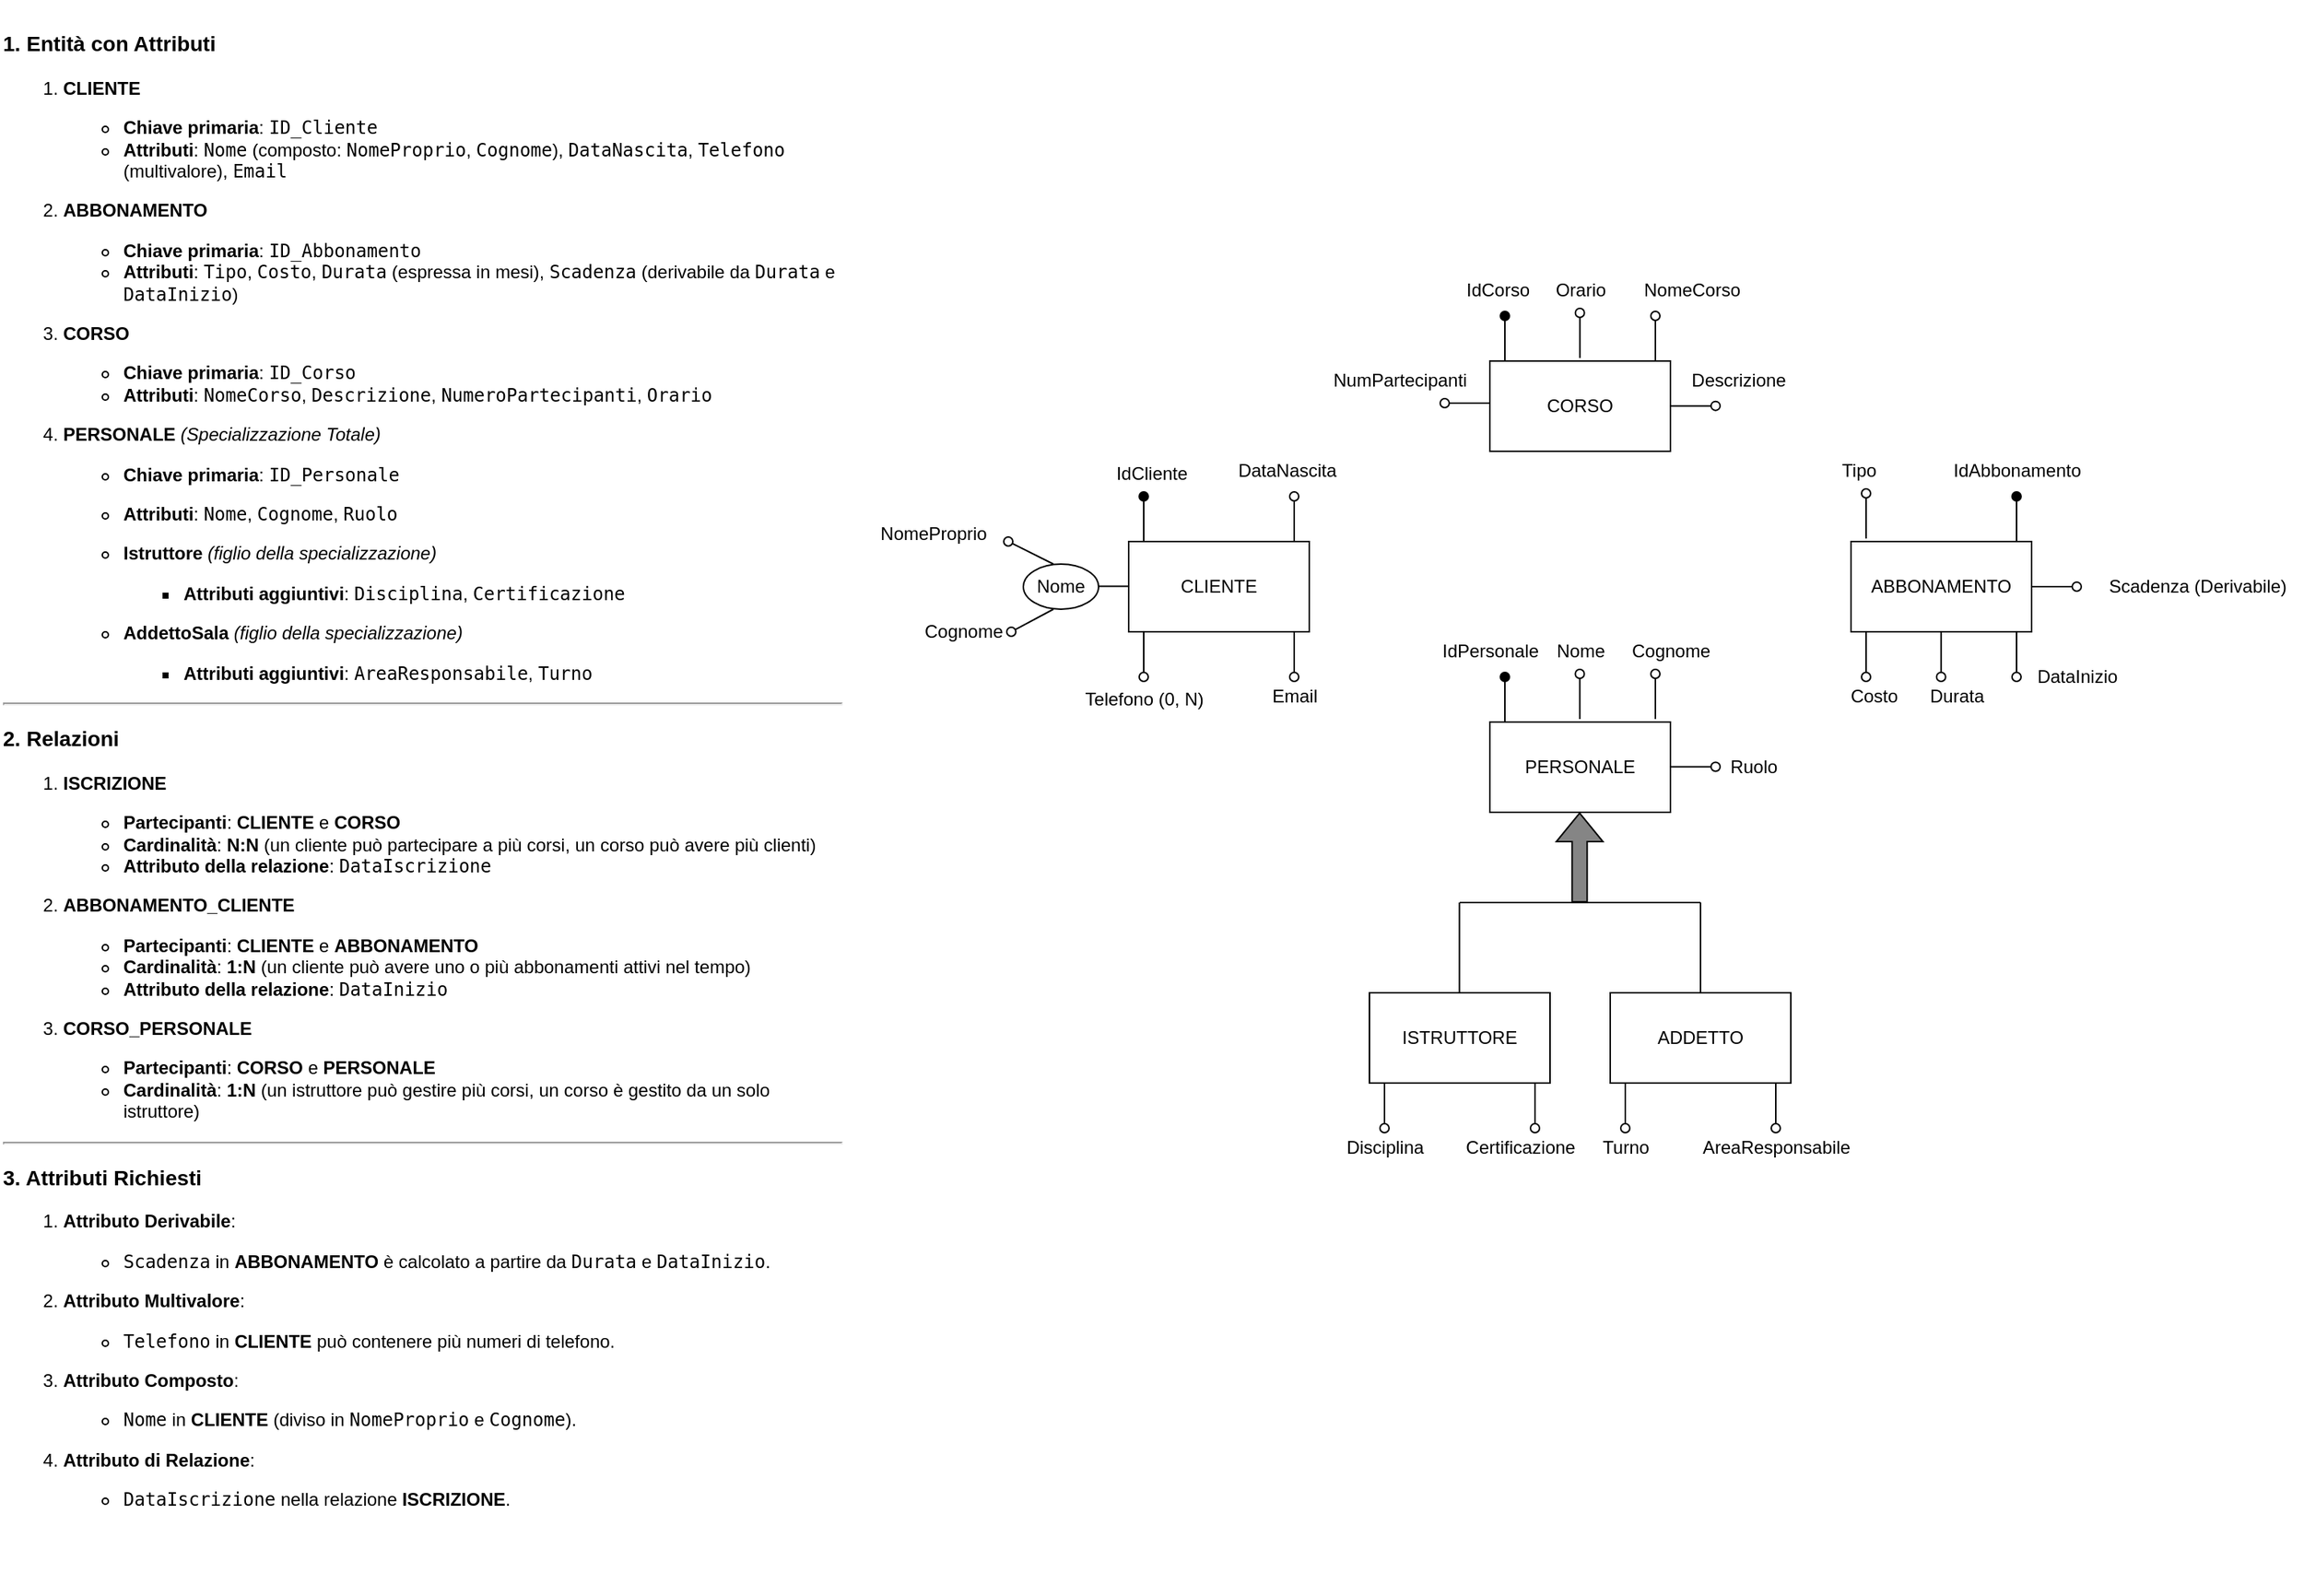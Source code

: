 <mxfile version="25.0.3">
  <diagram name="Pagina-1" id="2qj2GZJpzb1wbTNh-gF_">
    <mxGraphModel dx="1508" dy="424" grid="1" gridSize="10" guides="1" tooltips="1" connect="1" arrows="1" fold="1" page="1" pageScale="1" pageWidth="827" pageHeight="1169" math="0" shadow="0">
      <root>
        <mxCell id="0" />
        <mxCell id="1" parent="0" />
        <mxCell id="TS1fgI1TGYpvE9dovKNg-1" value="CLIENTE" style="rounded=0;whiteSpace=wrap;html=1;" parent="1" vertex="1">
          <mxGeometry x="40" y="380" width="120" height="60" as="geometry" />
        </mxCell>
        <mxCell id="TS1fgI1TGYpvE9dovKNg-2" value="&lt;div&gt;ABBONAMENTO&lt;/div&gt;" style="rounded=0;whiteSpace=wrap;html=1;" parent="1" vertex="1">
          <mxGeometry x="520" y="380" width="120" height="60" as="geometry" />
        </mxCell>
        <mxCell id="TS1fgI1TGYpvE9dovKNg-3" value="&lt;div&gt;CORSO&lt;/div&gt;" style="rounded=0;whiteSpace=wrap;html=1;" parent="1" vertex="1">
          <mxGeometry x="280" y="260" width="120" height="60" as="geometry" />
        </mxCell>
        <mxCell id="TS1fgI1TGYpvE9dovKNg-4" value="PERSONALE" style="rounded=0;whiteSpace=wrap;html=1;" parent="1" vertex="1">
          <mxGeometry x="280" y="500" width="120" height="60" as="geometry" />
        </mxCell>
        <mxCell id="fKOpoRJPvV8tH2656EXo-1" value="" style="shape=flexArrow;endArrow=classic;html=1;rounded=0;fillColor=#858585;fillStyle=auto;strokeColor=default;gradientColor=none;" parent="1" edge="1">
          <mxGeometry width="50" height="50" relative="1" as="geometry">
            <mxPoint x="339.67" y="620" as="sourcePoint" />
            <mxPoint x="339.67" y="560" as="targetPoint" />
          </mxGeometry>
        </mxCell>
        <mxCell id="fKOpoRJPvV8tH2656EXo-3" value="" style="endArrow=none;html=1;rounded=0;" parent="1" edge="1">
          <mxGeometry width="50" height="50" relative="1" as="geometry">
            <mxPoint x="260" y="620" as="sourcePoint" />
            <mxPoint x="340" y="620" as="targetPoint" />
          </mxGeometry>
        </mxCell>
        <mxCell id="fKOpoRJPvV8tH2656EXo-4" value="" style="endArrow=none;html=1;rounded=0;" parent="1" edge="1">
          <mxGeometry width="50" height="50" relative="1" as="geometry">
            <mxPoint x="340" y="620" as="sourcePoint" />
            <mxPoint x="420" y="620" as="targetPoint" />
          </mxGeometry>
        </mxCell>
        <mxCell id="fKOpoRJPvV8tH2656EXo-7" value="" style="endArrow=oval;html=1;rounded=1;curved=0;strokeColor=default;strokeWidth=1;jumpStyle=none;endFill=1;" parent="1" edge="1">
          <mxGeometry width="50" height="50" relative="1" as="geometry">
            <mxPoint x="50" y="380" as="sourcePoint" />
            <mxPoint x="50" y="350" as="targetPoint" />
          </mxGeometry>
        </mxCell>
        <mxCell id="fKOpoRJPvV8tH2656EXo-11" value="&lt;div&gt;IdCliente&lt;/div&gt;" style="text;html=1;align=center;verticalAlign=middle;resizable=0;points=[];autosize=1;strokeColor=none;fillColor=none;" parent="1" vertex="1">
          <mxGeometry x="20" y="320" width="70" height="30" as="geometry" />
        </mxCell>
        <mxCell id="fKOpoRJPvV8tH2656EXo-16" value="" style="endArrow=oval;html=1;rounded=1;curved=0;strokeColor=default;strokeWidth=1;jumpStyle=none;endFill=0;" parent="1" edge="1">
          <mxGeometry width="50" height="50" relative="1" as="geometry">
            <mxPoint x="40" y="409.81" as="sourcePoint" />
            <mxPoint x="10" y="409.81" as="targetPoint" />
          </mxGeometry>
        </mxCell>
        <mxCell id="fKOpoRJPvV8tH2656EXo-17" value="Nome" style="ellipse;whiteSpace=wrap;html=1;" parent="1" vertex="1">
          <mxGeometry x="-30" y="395" width="50" height="30" as="geometry" />
        </mxCell>
        <mxCell id="fKOpoRJPvV8tH2656EXo-18" value="" style="endArrow=oval;html=1;rounded=1;curved=0;strokeColor=default;strokeWidth=1;jumpStyle=none;endFill=0;" parent="1" edge="1">
          <mxGeometry width="50" height="50" relative="1" as="geometry">
            <mxPoint x="-10" y="395" as="sourcePoint" />
            <mxPoint x="-40" y="380" as="targetPoint" />
          </mxGeometry>
        </mxCell>
        <mxCell id="fKOpoRJPvV8tH2656EXo-19" value="NomeProprio" style="text;html=1;align=center;verticalAlign=middle;resizable=0;points=[];autosize=1;strokeColor=none;fillColor=none;" parent="1" vertex="1">
          <mxGeometry x="-140" y="360" width="100" height="30" as="geometry" />
        </mxCell>
        <mxCell id="fKOpoRJPvV8tH2656EXo-20" value="" style="endArrow=oval;html=1;rounded=1;curved=0;strokeColor=default;strokeWidth=1;jumpStyle=none;endFill=0;" parent="1" edge="1">
          <mxGeometry width="50" height="50" relative="1" as="geometry">
            <mxPoint x="-10" y="425" as="sourcePoint" />
            <mxPoint x="-38" y="440" as="targetPoint" />
          </mxGeometry>
        </mxCell>
        <mxCell id="fKOpoRJPvV8tH2656EXo-21" value="Cognome" style="text;html=1;align=center;verticalAlign=middle;resizable=0;points=[];autosize=1;strokeColor=none;fillColor=none;" parent="1" vertex="1">
          <mxGeometry x="-110" y="425" width="80" height="30" as="geometry" />
        </mxCell>
        <mxCell id="63A-T530-Y_BiI_bm_w9-2" value="&lt;h3&gt;&lt;strong&gt;1. Entità con Attributi&lt;/strong&gt;&lt;/h3&gt;&lt;ol&gt;&lt;li&gt;&lt;p&gt;&lt;strong&gt;CLIENTE&lt;/strong&gt;&lt;/p&gt;&lt;ul&gt;&lt;li&gt;&lt;strong&gt;Chiave primaria&lt;/strong&gt;: &lt;code&gt;ID_Cliente&lt;/code&gt;&lt;/li&gt;&lt;li&gt;&lt;strong&gt;Attributi&lt;/strong&gt;: &lt;code&gt;Nome&lt;/code&gt; (composto: &lt;code&gt;NomeProprio&lt;/code&gt;, &lt;code&gt;Cognome&lt;/code&gt;), &lt;code&gt;DataNascita&lt;/code&gt;, &lt;code&gt;Telefono&lt;/code&gt; (multivalore), &lt;code&gt;Email&lt;/code&gt;&lt;/li&gt;&lt;/ul&gt;&lt;/li&gt;&lt;li&gt;&lt;p&gt;&lt;strong&gt;ABBONAMENTO&lt;/strong&gt;&lt;/p&gt;&lt;ul&gt;&lt;li&gt;&lt;strong&gt;Chiave primaria&lt;/strong&gt;: &lt;code&gt;ID_Abbonamento&lt;/code&gt;&lt;/li&gt;&lt;li&gt;&lt;strong&gt;Attributi&lt;/strong&gt;: &lt;code&gt;Tipo&lt;/code&gt;, &lt;code&gt;Costo&lt;/code&gt;, &lt;code&gt;Durata&lt;/code&gt; (espressa in mesi), &lt;code&gt;Scadenza&lt;/code&gt; (derivabile da &lt;code&gt;Durata&lt;/code&gt; e &lt;code&gt;DataInizio&lt;/code&gt;)&lt;/li&gt;&lt;/ul&gt;&lt;/li&gt;&lt;li&gt;&lt;p&gt;&lt;strong&gt;CORSO&lt;/strong&gt;&lt;/p&gt;&lt;ul&gt;&lt;li&gt;&lt;strong&gt;Chiave primaria&lt;/strong&gt;: &lt;code&gt;ID_Corso&lt;/code&gt;&lt;/li&gt;&lt;li&gt;&lt;strong&gt;Attributi&lt;/strong&gt;: &lt;code&gt;NomeCorso&lt;/code&gt;, &lt;code&gt;Descrizione&lt;/code&gt;, &lt;code&gt;NumeroPartecipanti&lt;/code&gt;, &lt;code&gt;Orario&lt;/code&gt;&lt;/li&gt;&lt;/ul&gt;&lt;/li&gt;&lt;li&gt;&lt;p&gt;&lt;strong&gt;PERSONALE&lt;/strong&gt; &lt;em&gt;(Specializzazione Totale)&lt;/em&gt;&lt;/p&gt;&lt;ul&gt;&lt;li&gt;&lt;p&gt;&lt;strong&gt;Chiave primaria&lt;/strong&gt;: &lt;code&gt;ID_Personale&lt;/code&gt;&lt;/p&gt;&lt;/li&gt;&lt;li&gt;&lt;p&gt;&lt;strong&gt;Attributi&lt;/strong&gt;: &lt;code&gt;Nome&lt;/code&gt;, &lt;code&gt;Cognome&lt;/code&gt;, &lt;code&gt;Ruolo&lt;/code&gt;&lt;/p&gt;&lt;/li&gt;&lt;li&gt;&lt;p&gt;&lt;strong&gt;Istruttore&lt;/strong&gt; &lt;em&gt;(figlio della specializzazione)&lt;/em&gt;&lt;/p&gt;&lt;ul&gt;&lt;li&gt;&lt;strong&gt;Attributi aggiuntivi&lt;/strong&gt;: &lt;code&gt;Disciplina&lt;/code&gt;, &lt;code&gt;Certificazione&lt;/code&gt;&lt;/li&gt;&lt;/ul&gt;&lt;/li&gt;&lt;li&gt;&lt;p&gt;&lt;strong&gt;AddettoSala&lt;/strong&gt; &lt;em&gt;(figlio della specializzazione)&lt;/em&gt;&lt;/p&gt;&lt;ul&gt;&lt;li&gt;&lt;strong&gt;Attributi aggiuntivi&lt;/strong&gt;: &lt;code&gt;AreaResponsabile&lt;/code&gt;, &lt;code&gt;Turno&lt;/code&gt;&lt;/li&gt;&lt;/ul&gt;&lt;/li&gt;&lt;/ul&gt;&lt;/li&gt;&lt;/ol&gt;&lt;hr&gt;&lt;h3&gt;&lt;strong&gt;2. Relazioni&lt;/strong&gt;&lt;/h3&gt;&lt;ol&gt;&lt;li&gt;&lt;p&gt;&lt;strong&gt;ISCRIZIONE&lt;/strong&gt;&lt;/p&gt;&lt;ul&gt;&lt;li&gt;&lt;strong&gt;Partecipanti&lt;/strong&gt;: &lt;strong&gt;CLIENTE&lt;/strong&gt; e &lt;strong&gt;CORSO&lt;/strong&gt;&lt;/li&gt;&lt;li&gt;&lt;strong&gt;Cardinalità&lt;/strong&gt;: &lt;strong&gt;N:N&lt;/strong&gt; (un cliente può partecipare a più corsi, un corso può avere più clienti)&lt;/li&gt;&lt;li&gt;&lt;strong&gt;Attributo della relazione&lt;/strong&gt;: &lt;code&gt;DataIscrizione&lt;/code&gt;&lt;/li&gt;&lt;/ul&gt;&lt;/li&gt;&lt;li&gt;&lt;p&gt;&lt;strong&gt;ABBONAMENTO_CLIENTE&lt;/strong&gt;&lt;/p&gt;&lt;ul&gt;&lt;li&gt;&lt;strong&gt;Partecipanti&lt;/strong&gt;: &lt;strong&gt;CLIENTE&lt;/strong&gt; e &lt;strong&gt;ABBONAMENTO&lt;/strong&gt;&lt;/li&gt;&lt;li&gt;&lt;strong&gt;Cardinalità&lt;/strong&gt;: &lt;strong&gt;1:N&lt;/strong&gt; (un cliente può avere uno o più abbonamenti attivi nel tempo)&lt;/li&gt;&lt;li&gt;&lt;strong&gt;Attributo della relazione&lt;/strong&gt;: &lt;code&gt;DataInizio&lt;/code&gt;&lt;/li&gt;&lt;/ul&gt;&lt;/li&gt;&lt;li&gt;&lt;p&gt;&lt;strong&gt;CORSO_PERSONALE&lt;/strong&gt;&lt;/p&gt;&lt;ul&gt;&lt;li&gt;&lt;strong&gt;Partecipanti&lt;/strong&gt;: &lt;strong&gt;CORSO&lt;/strong&gt; e &lt;strong&gt;PERSONALE&lt;/strong&gt;&lt;/li&gt;&lt;li&gt;&lt;strong&gt;Cardinalità&lt;/strong&gt;: &lt;strong&gt;1:N&lt;/strong&gt; (un istruttore può gestire più corsi, un corso è gestito da un solo istruttore)&lt;/li&gt;&lt;/ul&gt;&lt;/li&gt;&lt;/ol&gt;&lt;hr&gt;&lt;h3&gt;&lt;strong&gt;3. Attributi Richiesti&lt;/strong&gt;&lt;/h3&gt;&lt;ol&gt;&lt;li&gt;&lt;p&gt;&lt;strong&gt;Attributo Derivabile&lt;/strong&gt;:&lt;/p&gt;&lt;ul&gt;&lt;li&gt;&lt;code&gt;Scadenza&lt;/code&gt; in &lt;strong&gt;ABBONAMENTO&lt;/strong&gt; è calcolato a partire da &lt;code&gt;Durata&lt;/code&gt; e &lt;code&gt;DataInizio&lt;/code&gt;.&lt;/li&gt;&lt;/ul&gt;&lt;/li&gt;&lt;li&gt;&lt;p&gt;&lt;strong&gt;Attributo Multivalore&lt;/strong&gt;:&lt;/p&gt;&lt;ul&gt;&lt;li&gt;&lt;code&gt;Telefono&lt;/code&gt; in &lt;strong&gt;CLIENTE&lt;/strong&gt; può contenere più numeri di telefono.&lt;/li&gt;&lt;/ul&gt;&lt;/li&gt;&lt;li&gt;&lt;p&gt;&lt;strong&gt;Attributo Composto&lt;/strong&gt;:&lt;/p&gt;&lt;ul&gt;&lt;li&gt;&lt;code&gt;Nome&lt;/code&gt; in &lt;strong&gt;CLIENTE&lt;/strong&gt; (diviso in &lt;code&gt;NomeProprio&lt;/code&gt; e &lt;code&gt;Cognome&lt;/code&gt;).&lt;/li&gt;&lt;/ul&gt;&lt;/li&gt;&lt;li&gt;&lt;p&gt;&lt;strong&gt;Attributo di Relazione&lt;/strong&gt;:&lt;/p&gt;&lt;ul&gt;&lt;li&gt;&lt;code&gt;DataIscrizione&lt;/code&gt; nella relazione &lt;strong&gt;ISCRIZIONE&lt;/strong&gt;.&lt;/li&gt;&lt;/ul&gt;&lt;/li&gt;&lt;/ol&gt;" style="text;whiteSpace=wrap;html=1;" vertex="1" parent="1">
          <mxGeometry x="-710" y="20" width="560" height="1060" as="geometry" />
        </mxCell>
        <mxCell id="63A-T530-Y_BiI_bm_w9-4" value="" style="endArrow=oval;html=1;rounded=1;curved=0;strokeColor=default;strokeWidth=1;jumpStyle=none;endFill=0;" edge="1" parent="1">
          <mxGeometry width="50" height="50" relative="1" as="geometry">
            <mxPoint x="150" y="380" as="sourcePoint" />
            <mxPoint x="150" y="350" as="targetPoint" />
          </mxGeometry>
        </mxCell>
        <mxCell id="63A-T530-Y_BiI_bm_w9-5" value="DataNascita" style="text;html=1;align=center;verticalAlign=middle;resizable=0;points=[];autosize=1;strokeColor=none;fillColor=none;" vertex="1" parent="1">
          <mxGeometry x="100" y="318" width="90" height="30" as="geometry" />
        </mxCell>
        <mxCell id="63A-T530-Y_BiI_bm_w9-6" value="" style="endArrow=oval;html=1;rounded=1;curved=0;strokeColor=default;strokeWidth=1;jumpStyle=none;endFill=0;" edge="1" parent="1">
          <mxGeometry width="50" height="50" relative="1" as="geometry">
            <mxPoint x="50" y="440" as="sourcePoint" />
            <mxPoint x="50" y="470" as="targetPoint" />
          </mxGeometry>
        </mxCell>
        <mxCell id="63A-T530-Y_BiI_bm_w9-7" value="&lt;div&gt;Telefono (0, N)&lt;/div&gt;" style="text;html=1;align=center;verticalAlign=middle;resizable=0;points=[];autosize=1;strokeColor=none;fillColor=none;" vertex="1" parent="1">
          <mxGeometry y="470" width="100" height="30" as="geometry" />
        </mxCell>
        <mxCell id="63A-T530-Y_BiI_bm_w9-8" value="" style="endArrow=oval;html=1;rounded=1;curved=0;strokeColor=default;strokeWidth=1;jumpStyle=none;endFill=0;" edge="1" parent="1">
          <mxGeometry width="50" height="50" relative="1" as="geometry">
            <mxPoint x="150" y="440" as="sourcePoint" />
            <mxPoint x="150" y="470" as="targetPoint" />
          </mxGeometry>
        </mxCell>
        <mxCell id="63A-T530-Y_BiI_bm_w9-9" value="&lt;div&gt;Email&lt;/div&gt;" style="text;html=1;align=center;verticalAlign=middle;resizable=0;points=[];autosize=1;strokeColor=none;fillColor=none;" vertex="1" parent="1">
          <mxGeometry x="125" y="468" width="50" height="30" as="geometry" />
        </mxCell>
        <mxCell id="63A-T530-Y_BiI_bm_w9-10" value="" style="endArrow=oval;html=1;rounded=1;curved=0;strokeColor=default;strokeWidth=1;jumpStyle=none;endFill=1;" edge="1" parent="1">
          <mxGeometry width="50" height="50" relative="1" as="geometry">
            <mxPoint x="630" y="380" as="sourcePoint" />
            <mxPoint x="630" y="350" as="targetPoint" />
          </mxGeometry>
        </mxCell>
        <mxCell id="63A-T530-Y_BiI_bm_w9-11" value="" style="endArrow=oval;html=1;rounded=1;curved=0;strokeColor=default;strokeWidth=1;jumpStyle=none;endFill=0;" edge="1" parent="1">
          <mxGeometry width="50" height="50" relative="1" as="geometry">
            <mxPoint x="530" y="378" as="sourcePoint" />
            <mxPoint x="530" y="348" as="targetPoint" />
          </mxGeometry>
        </mxCell>
        <mxCell id="63A-T530-Y_BiI_bm_w9-12" value="IdAbbonamento" style="text;html=1;align=center;verticalAlign=middle;resizable=0;points=[];autosize=1;strokeColor=none;fillColor=none;" vertex="1" parent="1">
          <mxGeometry x="575" y="318" width="110" height="30" as="geometry" />
        </mxCell>
        <mxCell id="63A-T530-Y_BiI_bm_w9-13" value="Tipo" style="text;html=1;align=center;verticalAlign=middle;resizable=0;points=[];autosize=1;strokeColor=none;fillColor=none;" vertex="1" parent="1">
          <mxGeometry x="500" y="318" width="50" height="30" as="geometry" />
        </mxCell>
        <mxCell id="63A-T530-Y_BiI_bm_w9-14" value="" style="endArrow=oval;html=1;rounded=1;curved=0;strokeColor=default;strokeWidth=1;jumpStyle=none;endFill=0;" edge="1" parent="1">
          <mxGeometry width="50" height="50" relative="1" as="geometry">
            <mxPoint x="530" y="440" as="sourcePoint" />
            <mxPoint x="530" y="470" as="targetPoint" />
          </mxGeometry>
        </mxCell>
        <mxCell id="63A-T530-Y_BiI_bm_w9-15" value="Costo" style="text;html=1;align=center;verticalAlign=middle;resizable=0;points=[];autosize=1;strokeColor=none;fillColor=none;" vertex="1" parent="1">
          <mxGeometry x="510" y="468" width="50" height="30" as="geometry" />
        </mxCell>
        <mxCell id="63A-T530-Y_BiI_bm_w9-16" value="" style="endArrow=oval;html=1;rounded=1;curved=0;strokeColor=default;strokeWidth=1;jumpStyle=none;endFill=0;" edge="1" parent="1">
          <mxGeometry width="50" height="50" relative="1" as="geometry">
            <mxPoint x="579.85" y="440" as="sourcePoint" />
            <mxPoint x="579.85" y="470" as="targetPoint" />
          </mxGeometry>
        </mxCell>
        <mxCell id="63A-T530-Y_BiI_bm_w9-17" value="Durata" style="text;html=1;align=center;verticalAlign=middle;resizable=0;points=[];autosize=1;strokeColor=none;fillColor=none;" vertex="1" parent="1">
          <mxGeometry x="560" y="468" width="60" height="30" as="geometry" />
        </mxCell>
        <mxCell id="63A-T530-Y_BiI_bm_w9-18" value="" style="endArrow=oval;html=1;rounded=1;curved=0;strokeColor=default;strokeWidth=1;jumpStyle=none;endFill=0;" edge="1" parent="1">
          <mxGeometry width="50" height="50" relative="1" as="geometry">
            <mxPoint x="640" y="410" as="sourcePoint" />
            <mxPoint x="670" y="410" as="targetPoint" />
          </mxGeometry>
        </mxCell>
        <mxCell id="63A-T530-Y_BiI_bm_w9-19" value="Scadenza (Derivabile)" style="text;html=1;align=center;verticalAlign=middle;resizable=0;points=[];autosize=1;strokeColor=none;fillColor=none;" vertex="1" parent="1">
          <mxGeometry x="680" y="395" width="140" height="30" as="geometry" />
        </mxCell>
        <mxCell id="63A-T530-Y_BiI_bm_w9-20" value="" style="endArrow=oval;html=1;rounded=1;curved=0;strokeColor=default;strokeWidth=1;jumpStyle=none;endFill=0;" edge="1" parent="1">
          <mxGeometry width="50" height="50" relative="1" as="geometry">
            <mxPoint x="630.0" y="440" as="sourcePoint" />
            <mxPoint x="630.0" y="470" as="targetPoint" />
          </mxGeometry>
        </mxCell>
        <mxCell id="63A-T530-Y_BiI_bm_w9-21" value="DataInizio" style="text;html=1;align=center;verticalAlign=middle;resizable=0;points=[];autosize=1;strokeColor=none;fillColor=none;" vertex="1" parent="1">
          <mxGeometry x="630" y="455" width="80" height="30" as="geometry" />
        </mxCell>
        <mxCell id="63A-T530-Y_BiI_bm_w9-22" value="" style="endArrow=oval;html=1;rounded=1;curved=0;strokeColor=default;strokeWidth=1;jumpStyle=none;endFill=1;" edge="1" parent="1">
          <mxGeometry width="50" height="50" relative="1" as="geometry">
            <mxPoint x="290" y="260" as="sourcePoint" />
            <mxPoint x="290" y="230" as="targetPoint" />
          </mxGeometry>
        </mxCell>
        <mxCell id="63A-T530-Y_BiI_bm_w9-23" value="&lt;div&gt;IdCorso&lt;/div&gt;" style="text;html=1;align=center;verticalAlign=middle;resizable=0;points=[];autosize=1;strokeColor=none;fillColor=none;" vertex="1" parent="1">
          <mxGeometry x="250" y="198" width="70" height="30" as="geometry" />
        </mxCell>
        <mxCell id="63A-T530-Y_BiI_bm_w9-24" value="" style="endArrow=oval;html=1;rounded=1;curved=0;strokeColor=default;strokeWidth=1;jumpStyle=none;endFill=0;" edge="1" parent="1">
          <mxGeometry width="50" height="50" relative="1" as="geometry">
            <mxPoint x="390" y="260" as="sourcePoint" />
            <mxPoint x="390" y="230" as="targetPoint" />
          </mxGeometry>
        </mxCell>
        <mxCell id="63A-T530-Y_BiI_bm_w9-25" value="NomeCorso" style="text;html=1;align=center;verticalAlign=middle;resizable=0;points=[];autosize=1;strokeColor=none;fillColor=none;" vertex="1" parent="1">
          <mxGeometry x="369" y="198" width="90" height="30" as="geometry" />
        </mxCell>
        <mxCell id="63A-T530-Y_BiI_bm_w9-26" value="" style="endArrow=oval;html=1;rounded=1;curved=0;strokeColor=default;strokeWidth=1;jumpStyle=none;endFill=0;" edge="1" parent="1">
          <mxGeometry width="50" height="50" relative="1" as="geometry">
            <mxPoint x="400" y="289.83" as="sourcePoint" />
            <mxPoint x="430" y="289.83" as="targetPoint" />
          </mxGeometry>
        </mxCell>
        <mxCell id="63A-T530-Y_BiI_bm_w9-27" value="Descrizione" style="text;html=1;align=center;verticalAlign=middle;resizable=0;points=[];autosize=1;strokeColor=none;fillColor=none;" vertex="1" parent="1">
          <mxGeometry x="400" y="258" width="90" height="30" as="geometry" />
        </mxCell>
        <mxCell id="63A-T530-Y_BiI_bm_w9-28" value="" style="endArrow=oval;html=1;rounded=1;curved=0;strokeColor=default;strokeWidth=1;jumpStyle=none;endFill=0;" edge="1" parent="1">
          <mxGeometry width="50" height="50" relative="1" as="geometry">
            <mxPoint x="279.66" y="288" as="sourcePoint" />
            <mxPoint x="250" y="288" as="targetPoint" />
          </mxGeometry>
        </mxCell>
        <mxCell id="63A-T530-Y_BiI_bm_w9-29" value="NumPartecipanti" style="text;html=1;align=center;verticalAlign=middle;resizable=0;points=[];autosize=1;strokeColor=none;fillColor=none;" vertex="1" parent="1">
          <mxGeometry x="165" y="258" width="110" height="30" as="geometry" />
        </mxCell>
        <mxCell id="63A-T530-Y_BiI_bm_w9-30" value="" style="endArrow=oval;html=1;rounded=1;curved=0;strokeColor=default;strokeWidth=1;jumpStyle=none;endFill=0;" edge="1" parent="1">
          <mxGeometry width="50" height="50" relative="1" as="geometry">
            <mxPoint x="339.83" y="258" as="sourcePoint" />
            <mxPoint x="339.83" y="228" as="targetPoint" />
          </mxGeometry>
        </mxCell>
        <mxCell id="63A-T530-Y_BiI_bm_w9-31" value="Orario" style="text;html=1;align=center;verticalAlign=middle;resizable=0;points=[];autosize=1;strokeColor=none;fillColor=none;" vertex="1" parent="1">
          <mxGeometry x="310" y="198" width="60" height="30" as="geometry" />
        </mxCell>
        <mxCell id="63A-T530-Y_BiI_bm_w9-32" value="" style="endArrow=oval;html=1;rounded=1;curved=0;strokeColor=default;strokeWidth=1;jumpStyle=none;endFill=1;" edge="1" parent="1">
          <mxGeometry width="50" height="50" relative="1" as="geometry">
            <mxPoint x="290" y="500" as="sourcePoint" />
            <mxPoint x="290" y="470" as="targetPoint" />
          </mxGeometry>
        </mxCell>
        <mxCell id="63A-T530-Y_BiI_bm_w9-33" value="IdPersonale" style="text;html=1;align=center;verticalAlign=middle;resizable=0;points=[];autosize=1;strokeColor=none;fillColor=none;" vertex="1" parent="1">
          <mxGeometry x="235" y="438" width="90" height="30" as="geometry" />
        </mxCell>
        <mxCell id="63A-T530-Y_BiI_bm_w9-34" value="" style="endArrow=oval;html=1;rounded=1;curved=0;strokeColor=default;strokeWidth=1;jumpStyle=none;endFill=0;" edge="1" parent="1">
          <mxGeometry width="50" height="50" relative="1" as="geometry">
            <mxPoint x="339.77" y="498" as="sourcePoint" />
            <mxPoint x="339.77" y="468" as="targetPoint" />
          </mxGeometry>
        </mxCell>
        <mxCell id="63A-T530-Y_BiI_bm_w9-35" value="Nome" style="text;html=1;align=center;verticalAlign=middle;resizable=0;points=[];autosize=1;strokeColor=none;fillColor=none;" vertex="1" parent="1">
          <mxGeometry x="310" y="438" width="60" height="30" as="geometry" />
        </mxCell>
        <mxCell id="63A-T530-Y_BiI_bm_w9-36" value="" style="endArrow=oval;html=1;rounded=1;curved=0;strokeColor=default;strokeWidth=1;jumpStyle=none;endFill=0;" edge="1" parent="1">
          <mxGeometry width="50" height="50" relative="1" as="geometry">
            <mxPoint x="390" y="498" as="sourcePoint" />
            <mxPoint x="390" y="468" as="targetPoint" />
          </mxGeometry>
        </mxCell>
        <mxCell id="63A-T530-Y_BiI_bm_w9-37" value="Cognome" style="text;html=1;align=center;verticalAlign=middle;resizable=0;points=[];autosize=1;strokeColor=none;fillColor=none;" vertex="1" parent="1">
          <mxGeometry x="360" y="438" width="80" height="30" as="geometry" />
        </mxCell>
        <mxCell id="63A-T530-Y_BiI_bm_w9-38" value="" style="endArrow=oval;html=1;rounded=1;curved=0;strokeColor=default;strokeWidth=1;jumpStyle=none;endFill=0;" edge="1" parent="1">
          <mxGeometry width="50" height="50" relative="1" as="geometry">
            <mxPoint x="400" y="529.77" as="sourcePoint" />
            <mxPoint x="430" y="529.77" as="targetPoint" />
          </mxGeometry>
        </mxCell>
        <mxCell id="63A-T530-Y_BiI_bm_w9-39" value="Ruolo" style="text;html=1;align=center;verticalAlign=middle;resizable=0;points=[];autosize=1;strokeColor=none;fillColor=none;" vertex="1" parent="1">
          <mxGeometry x="430" y="515" width="50" height="30" as="geometry" />
        </mxCell>
        <mxCell id="63A-T530-Y_BiI_bm_w9-40" value="ISTRUTTORE" style="rounded=0;whiteSpace=wrap;html=1;" vertex="1" parent="1">
          <mxGeometry x="200" y="680" width="120" height="60" as="geometry" />
        </mxCell>
        <mxCell id="63A-T530-Y_BiI_bm_w9-41" value="ADDETTO" style="rounded=0;whiteSpace=wrap;html=1;" vertex="1" parent="1">
          <mxGeometry x="360" y="680" width="120" height="60" as="geometry" />
        </mxCell>
        <mxCell id="63A-T530-Y_BiI_bm_w9-42" value="" style="endArrow=none;html=1;rounded=0;exitX=0.5;exitY=0;exitDx=0;exitDy=0;" edge="1" parent="1" source="63A-T530-Y_BiI_bm_w9-41">
          <mxGeometry width="50" height="50" relative="1" as="geometry">
            <mxPoint x="370" y="670" as="sourcePoint" />
            <mxPoint x="420" y="620" as="targetPoint" />
          </mxGeometry>
        </mxCell>
        <mxCell id="63A-T530-Y_BiI_bm_w9-43" value="" style="endArrow=none;html=1;rounded=0;exitX=0.5;exitY=0;exitDx=0;exitDy=0;" edge="1" parent="1">
          <mxGeometry width="50" height="50" relative="1" as="geometry">
            <mxPoint x="259.78" y="680" as="sourcePoint" />
            <mxPoint x="259.78" y="620" as="targetPoint" />
          </mxGeometry>
        </mxCell>
        <mxCell id="63A-T530-Y_BiI_bm_w9-44" value="" style="endArrow=oval;html=1;rounded=1;curved=0;strokeColor=default;strokeWidth=1;jumpStyle=none;endFill=0;" edge="1" parent="1">
          <mxGeometry width="50" height="50" relative="1" as="geometry">
            <mxPoint x="210" y="740" as="sourcePoint" />
            <mxPoint x="210" y="770" as="targetPoint" />
          </mxGeometry>
        </mxCell>
        <mxCell id="63A-T530-Y_BiI_bm_w9-45" value="Disciplina" style="text;html=1;align=center;verticalAlign=middle;resizable=0;points=[];autosize=1;strokeColor=none;fillColor=none;" vertex="1" parent="1">
          <mxGeometry x="175" y="768" width="70" height="30" as="geometry" />
        </mxCell>
        <mxCell id="63A-T530-Y_BiI_bm_w9-47" value="" style="endArrow=oval;html=1;rounded=1;curved=0;strokeColor=default;strokeWidth=1;jumpStyle=none;endFill=0;" edge="1" parent="1">
          <mxGeometry width="50" height="50" relative="1" as="geometry">
            <mxPoint x="310" y="740" as="sourcePoint" />
            <mxPoint x="310" y="770" as="targetPoint" />
          </mxGeometry>
        </mxCell>
        <mxCell id="63A-T530-Y_BiI_bm_w9-48" value="Certificazione" style="text;html=1;align=center;verticalAlign=middle;resizable=0;points=[];autosize=1;strokeColor=none;fillColor=none;" vertex="1" parent="1">
          <mxGeometry x="250" y="768" width="100" height="30" as="geometry" />
        </mxCell>
        <mxCell id="63A-T530-Y_BiI_bm_w9-49" value="" style="endArrow=oval;html=1;rounded=1;curved=0;strokeColor=default;strokeWidth=1;jumpStyle=none;endFill=0;" edge="1" parent="1">
          <mxGeometry width="50" height="50" relative="1" as="geometry">
            <mxPoint x="370" y="740" as="sourcePoint" />
            <mxPoint x="370" y="770" as="targetPoint" />
          </mxGeometry>
        </mxCell>
        <mxCell id="63A-T530-Y_BiI_bm_w9-50" value="Turno" style="text;html=1;align=center;verticalAlign=middle;resizable=0;points=[];autosize=1;strokeColor=none;fillColor=none;" vertex="1" parent="1">
          <mxGeometry x="345" y="768" width="50" height="30" as="geometry" />
        </mxCell>
        <mxCell id="63A-T530-Y_BiI_bm_w9-51" value="" style="endArrow=oval;html=1;rounded=1;curved=0;strokeColor=default;strokeWidth=1;jumpStyle=none;endFill=0;" edge="1" parent="1">
          <mxGeometry width="50" height="50" relative="1" as="geometry">
            <mxPoint x="470" y="740" as="sourcePoint" />
            <mxPoint x="470" y="770" as="targetPoint" />
          </mxGeometry>
        </mxCell>
        <mxCell id="63A-T530-Y_BiI_bm_w9-52" value="AreaResponsabile" style="text;html=1;align=center;verticalAlign=middle;resizable=0;points=[];autosize=1;strokeColor=none;fillColor=none;" vertex="1" parent="1">
          <mxGeometry x="410" y="768" width="120" height="30" as="geometry" />
        </mxCell>
      </root>
    </mxGraphModel>
  </diagram>
</mxfile>
